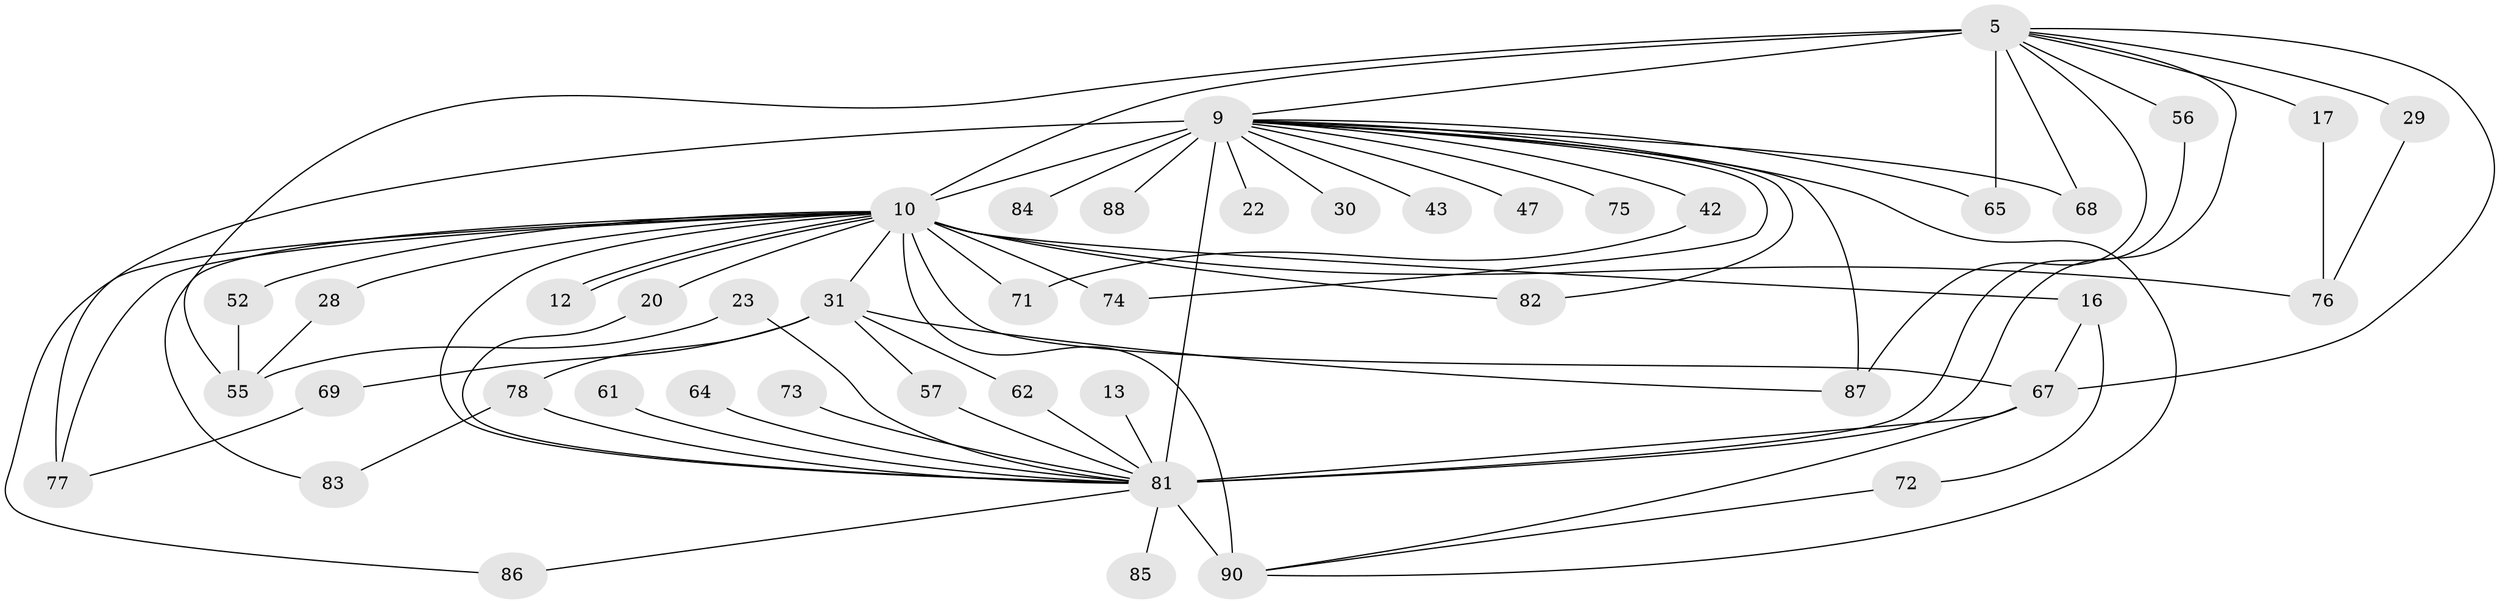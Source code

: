 // original degree distribution, {17: 0.03333333333333333, 15: 0.011111111111111112, 14: 0.011111111111111112, 18: 0.011111111111111112, 20: 0.022222222222222223, 21: 0.011111111111111112, 23: 0.011111111111111112, 10: 0.011111111111111112, 2: 0.5222222222222223, 3: 0.18888888888888888, 6: 0.03333333333333333, 4: 0.07777777777777778, 5: 0.044444444444444446, 7: 0.011111111111111112}
// Generated by graph-tools (version 1.1) at 2025/44/03/09/25 04:44:37]
// undirected, 45 vertices, 76 edges
graph export_dot {
graph [start="1"]
  node [color=gray90,style=filled];
  5 [super="+3"];
  9 [super="+4+2"];
  10 [super="+8"];
  12;
  13;
  16;
  17;
  20;
  22;
  23;
  28;
  29;
  30;
  31 [super="+15"];
  42;
  43;
  47;
  52;
  55 [super="+24"];
  56;
  57;
  61;
  62 [super="+60"];
  64;
  65;
  67 [super="+40+53"];
  68;
  69;
  71;
  72;
  73;
  74;
  75;
  76 [super="+70"];
  77 [super="+33"];
  78 [super="+63"];
  81 [super="+66+54"];
  82;
  83;
  84;
  85;
  86;
  87 [super="+51"];
  88;
  90 [super="+80+50+58+79+89"];
  5 -- 9 [weight=8];
  5 -- 10 [weight=4];
  5 -- 17 [weight=2];
  5 -- 29 [weight=2];
  5 -- 55 [weight=2];
  5 -- 56;
  5 -- 65;
  5 -- 68;
  5 -- 87 [weight=2];
  5 -- 81 [weight=5];
  5 -- 67;
  9 -- 10 [weight=8];
  9 -- 22 [weight=2];
  9 -- 30 [weight=2];
  9 -- 42 [weight=2];
  9 -- 74;
  9 -- 77 [weight=2];
  9 -- 84 [weight=2];
  9 -- 88 [weight=2];
  9 -- 65;
  9 -- 75 [weight=2];
  9 -- 43 [weight=2];
  9 -- 68;
  9 -- 82;
  9 -- 90 [weight=4];
  9 -- 47 [weight=2];
  9 -- 87;
  9 -- 81 [weight=15];
  10 -- 12;
  10 -- 12;
  10 -- 16 [weight=2];
  10 -- 20;
  10 -- 31 [weight=3];
  10 -- 74;
  10 -- 81 [weight=8];
  10 -- 82;
  10 -- 86;
  10 -- 71;
  10 -- 83;
  10 -- 28;
  10 -- 52;
  10 -- 77;
  10 -- 76;
  10 -- 90 [weight=3];
  10 -- 67 [weight=2];
  13 -- 81;
  16 -- 72;
  16 -- 67;
  17 -- 76;
  20 -- 81;
  23 -- 55;
  23 -- 81;
  28 -- 55;
  29 -- 76;
  31 -- 57;
  31 -- 69;
  31 -- 87 [weight=2];
  31 -- 62 [weight=2];
  31 -- 78;
  42 -- 71;
  52 -- 55;
  56 -- 81;
  57 -- 81;
  61 -- 81 [weight=2];
  62 -- 81 [weight=2];
  64 -- 81 [weight=2];
  67 -- 90;
  67 -- 81;
  69 -- 77;
  72 -- 90;
  73 -- 81 [weight=2];
  78 -- 81 [weight=3];
  78 -- 83;
  81 -- 85 [weight=2];
  81 -- 86;
  81 -- 90 [weight=6];
}
